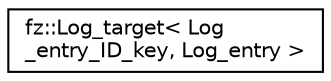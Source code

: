 digraph "Graphical Class Hierarchy"
{
 // LATEX_PDF_SIZE
  edge [fontname="Helvetica",fontsize="10",labelfontname="Helvetica",labelfontsize="10"];
  node [fontname="Helvetica",fontsize="10",shape=record];
  rankdir="LR";
  Node0 [label="fz::Log_target\< Log\l_entry_ID_key, Log_entry \>",height=0.2,width=0.4,color="black", fillcolor="white", style="filled",URL="$structfz_1_1Log__target.html",tooltip=" "];
}
